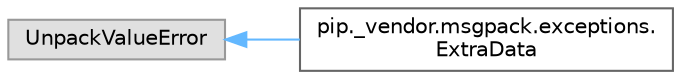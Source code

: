 digraph "Graphical Class Hierarchy"
{
 // LATEX_PDF_SIZE
  bgcolor="transparent";
  edge [fontname=Helvetica,fontsize=10,labelfontname=Helvetica,labelfontsize=10];
  node [fontname=Helvetica,fontsize=10,shape=box,height=0.2,width=0.4];
  rankdir="LR";
  Node0 [id="Node000000",label="UnpackValueError",height=0.2,width=0.4,color="grey60", fillcolor="#E0E0E0", style="filled",tooltip=" "];
  Node0 -> Node1 [id="edge4356_Node000000_Node000001",dir="back",color="steelblue1",style="solid",tooltip=" "];
  Node1 [id="Node000001",label="pip._vendor.msgpack.exceptions.\lExtraData",height=0.2,width=0.4,color="grey40", fillcolor="white", style="filled",URL="$classpip_1_1__vendor_1_1msgpack_1_1exceptions_1_1_extra_data.html",tooltip=" "];
}
